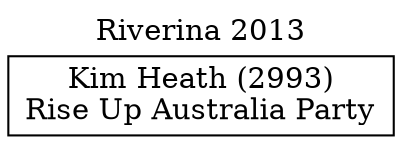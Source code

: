 // House preference flow
digraph "Kim Heath (2993)_Riverina_2013" {
	graph [label="Riverina 2013" labelloc=t mclimit=10]
	node [shape=box]
	"Kim Heath (2993)" [label="Kim Heath (2993)
Rise Up Australia Party"]
}

